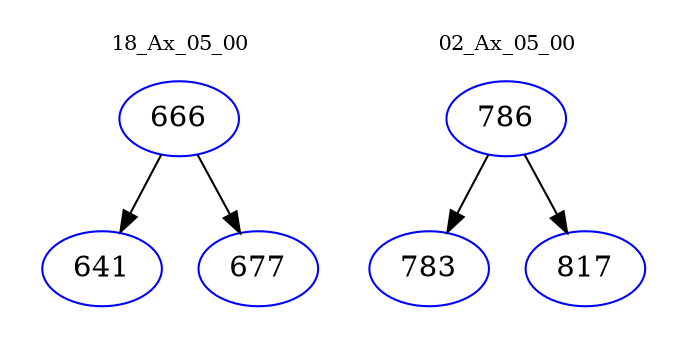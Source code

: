 digraph{
subgraph cluster_0 {
color = white
label = "18_Ax_05_00";
fontsize=10;
T0_666 [label="666", color="blue"]
T0_666 -> T0_641 [color="black"]
T0_641 [label="641", color="blue"]
T0_666 -> T0_677 [color="black"]
T0_677 [label="677", color="blue"]
}
subgraph cluster_1 {
color = white
label = "02_Ax_05_00";
fontsize=10;
T1_786 [label="786", color="blue"]
T1_786 -> T1_783 [color="black"]
T1_783 [label="783", color="blue"]
T1_786 -> T1_817 [color="black"]
T1_817 [label="817", color="blue"]
}
}
